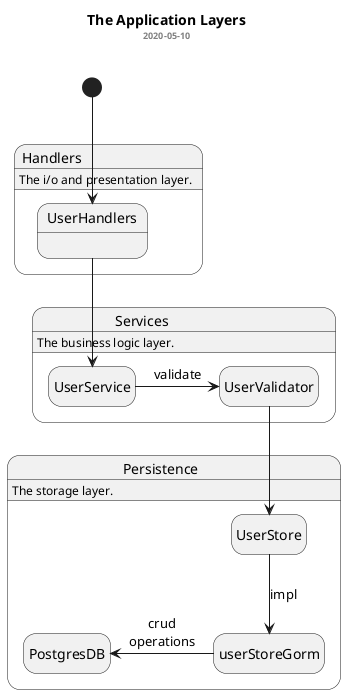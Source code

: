 @startuml Layers

hide empty description

title
The Application Layers
<font size="09" color="grey">2020-05-10</font>

end title

Handlers: The i/o and presentation layer.
state Handlers {
    UserHandlers:
}

Services: The business logic layer.
state Services {
    UserService -right-> UserValidator: validate
}

Persistence: The storage layer.
state Persistence {
    UserStore --> userStoreGorm : impl
    userStoreGorm -left-> PostgresDB: crud\noperations
}

[*] --> UserHandlers 
UserHandlers --> UserService
UserValidator --> UserStore

@enduml
